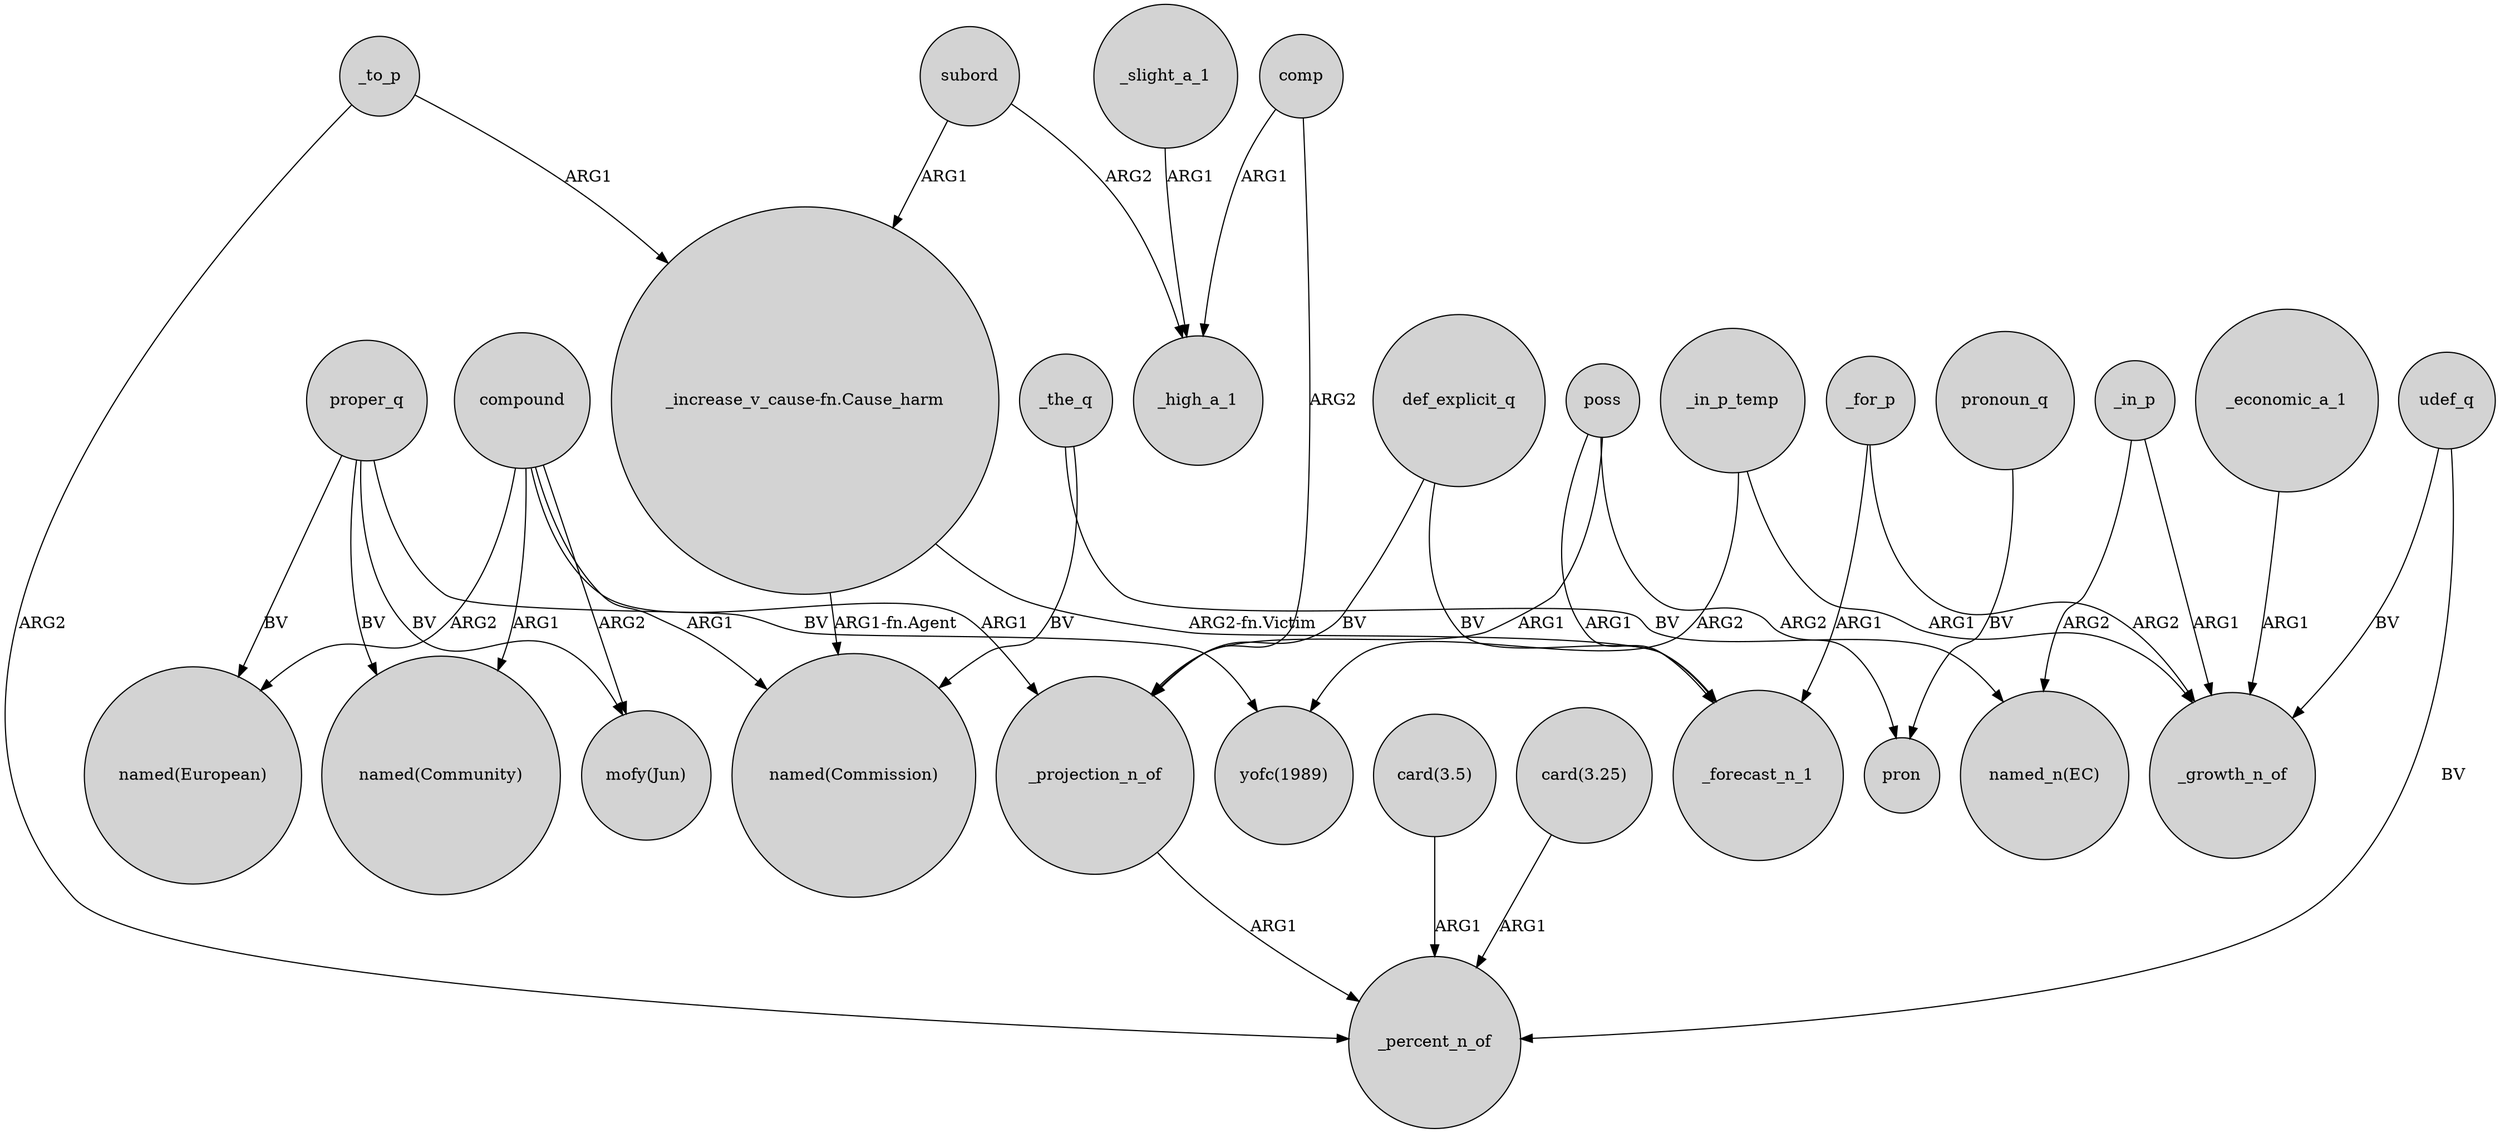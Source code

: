 digraph {
	node [shape=circle style=filled]
	_in_p_temp -> "yofc(1989)" [label=ARG2]
	_to_p -> "_increase_v_cause-fn.Cause_harm" [label=ARG1]
	compound -> "mofy(Jun)" [label=ARG2]
	compound -> "named(Commission)" [label=ARG1]
	poss -> _projection_n_of [label=ARG1]
	compound -> _projection_n_of [label=ARG1]
	_in_p -> _growth_n_of [label=ARG1]
	proper_q -> "named(Community)" [label=BV]
	def_explicit_q -> _projection_n_of [label=BV]
	_to_p -> _percent_n_of [label=ARG2]
	proper_q -> "mofy(Jun)" [label=BV]
	_in_p -> "named_n(EC)" [label=ARG2]
	_for_p -> _growth_n_of [label=ARG2]
	_the_q -> "named_n(EC)" [label=BV]
	compound -> "named(European)" [label=ARG2]
	_slight_a_1 -> _high_a_1 [label=ARG1]
	_the_q -> "named(Commission)" [label=BV]
	pronoun_q -> pron [label=BV]
	"_increase_v_cause-fn.Cause_harm" -> _forecast_n_1 [label="ARG2-fn.Victim"]
	poss -> pron [label=ARG2]
	comp -> _projection_n_of [label=ARG2]
	udef_q -> _percent_n_of [label=BV]
	subord -> "_increase_v_cause-fn.Cause_harm" [label=ARG1]
	subord -> _high_a_1 [label=ARG2]
	proper_q -> "named(European)" [label=BV]
	comp -> _high_a_1 [label=ARG1]
	_for_p -> _forecast_n_1 [label=ARG1]
	proper_q -> "yofc(1989)" [label=BV]
	"card(3.5)" -> _percent_n_of [label=ARG1]
	def_explicit_q -> _forecast_n_1 [label=BV]
	poss -> _forecast_n_1 [label=ARG1]
	udef_q -> _growth_n_of [label=BV]
	_projection_n_of -> _percent_n_of [label=ARG1]
	"card(3.25)" -> _percent_n_of [label=ARG1]
	_in_p_temp -> _growth_n_of [label=ARG1]
	compound -> "named(Community)" [label=ARG1]
	_economic_a_1 -> _growth_n_of [label=ARG1]
	"_increase_v_cause-fn.Cause_harm" -> "named(Commission)" [label="ARG1-fn.Agent"]
}
